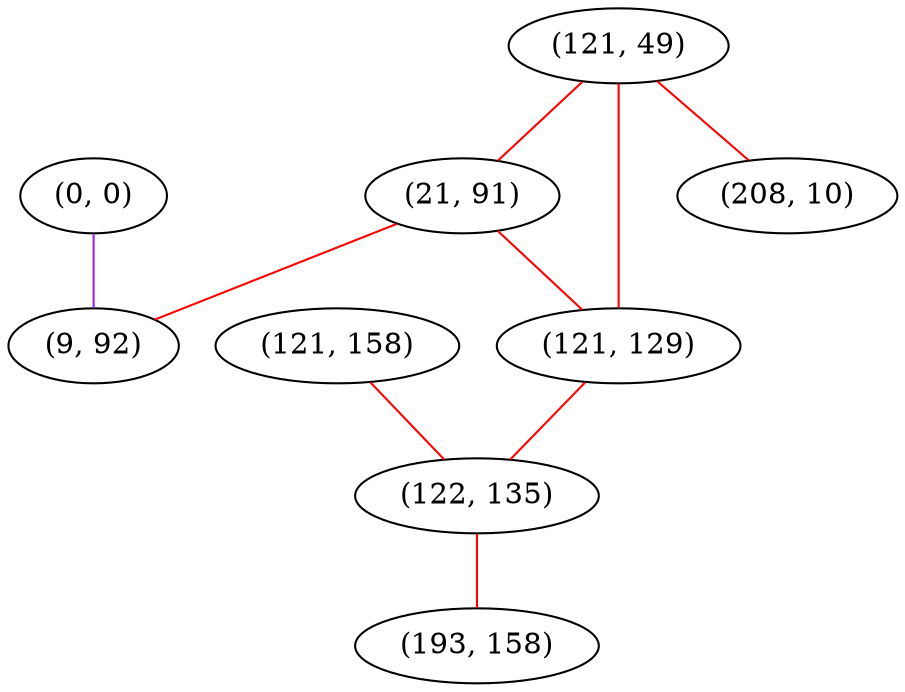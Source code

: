 graph "" {
"(0, 0)";
"(121, 158)";
"(121, 49)";
"(21, 91)";
"(9, 92)";
"(121, 129)";
"(122, 135)";
"(193, 158)";
"(208, 10)";
"(0, 0)" -- "(9, 92)"  [color=purple, key=0, weight=4];
"(121, 158)" -- "(122, 135)"  [color=red, key=0, weight=1];
"(121, 49)" -- "(208, 10)"  [color=red, key=0, weight=1];
"(121, 49)" -- "(121, 129)"  [color=red, key=0, weight=1];
"(121, 49)" -- "(21, 91)"  [color=red, key=0, weight=1];
"(21, 91)" -- "(121, 129)"  [color=red, key=0, weight=1];
"(21, 91)" -- "(9, 92)"  [color=red, key=0, weight=1];
"(121, 129)" -- "(122, 135)"  [color=red, key=0, weight=1];
"(122, 135)" -- "(193, 158)"  [color=red, key=0, weight=1];
}
